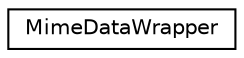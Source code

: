 digraph "Graphical Class Hierarchy"
{
  edge [fontname="Helvetica",fontsize="10",labelfontname="Helvetica",labelfontsize="10"];
  node [fontname="Helvetica",fontsize="10",shape=record];
  rankdir="LR";
  Node0 [label="MimeDataWrapper",height=0.2,width=0.4,color="black", fillcolor="white", style="filled",URL="$classMimeDataWrapper.html",tooltip="Exposes a const QMimeData instance. "];
}
